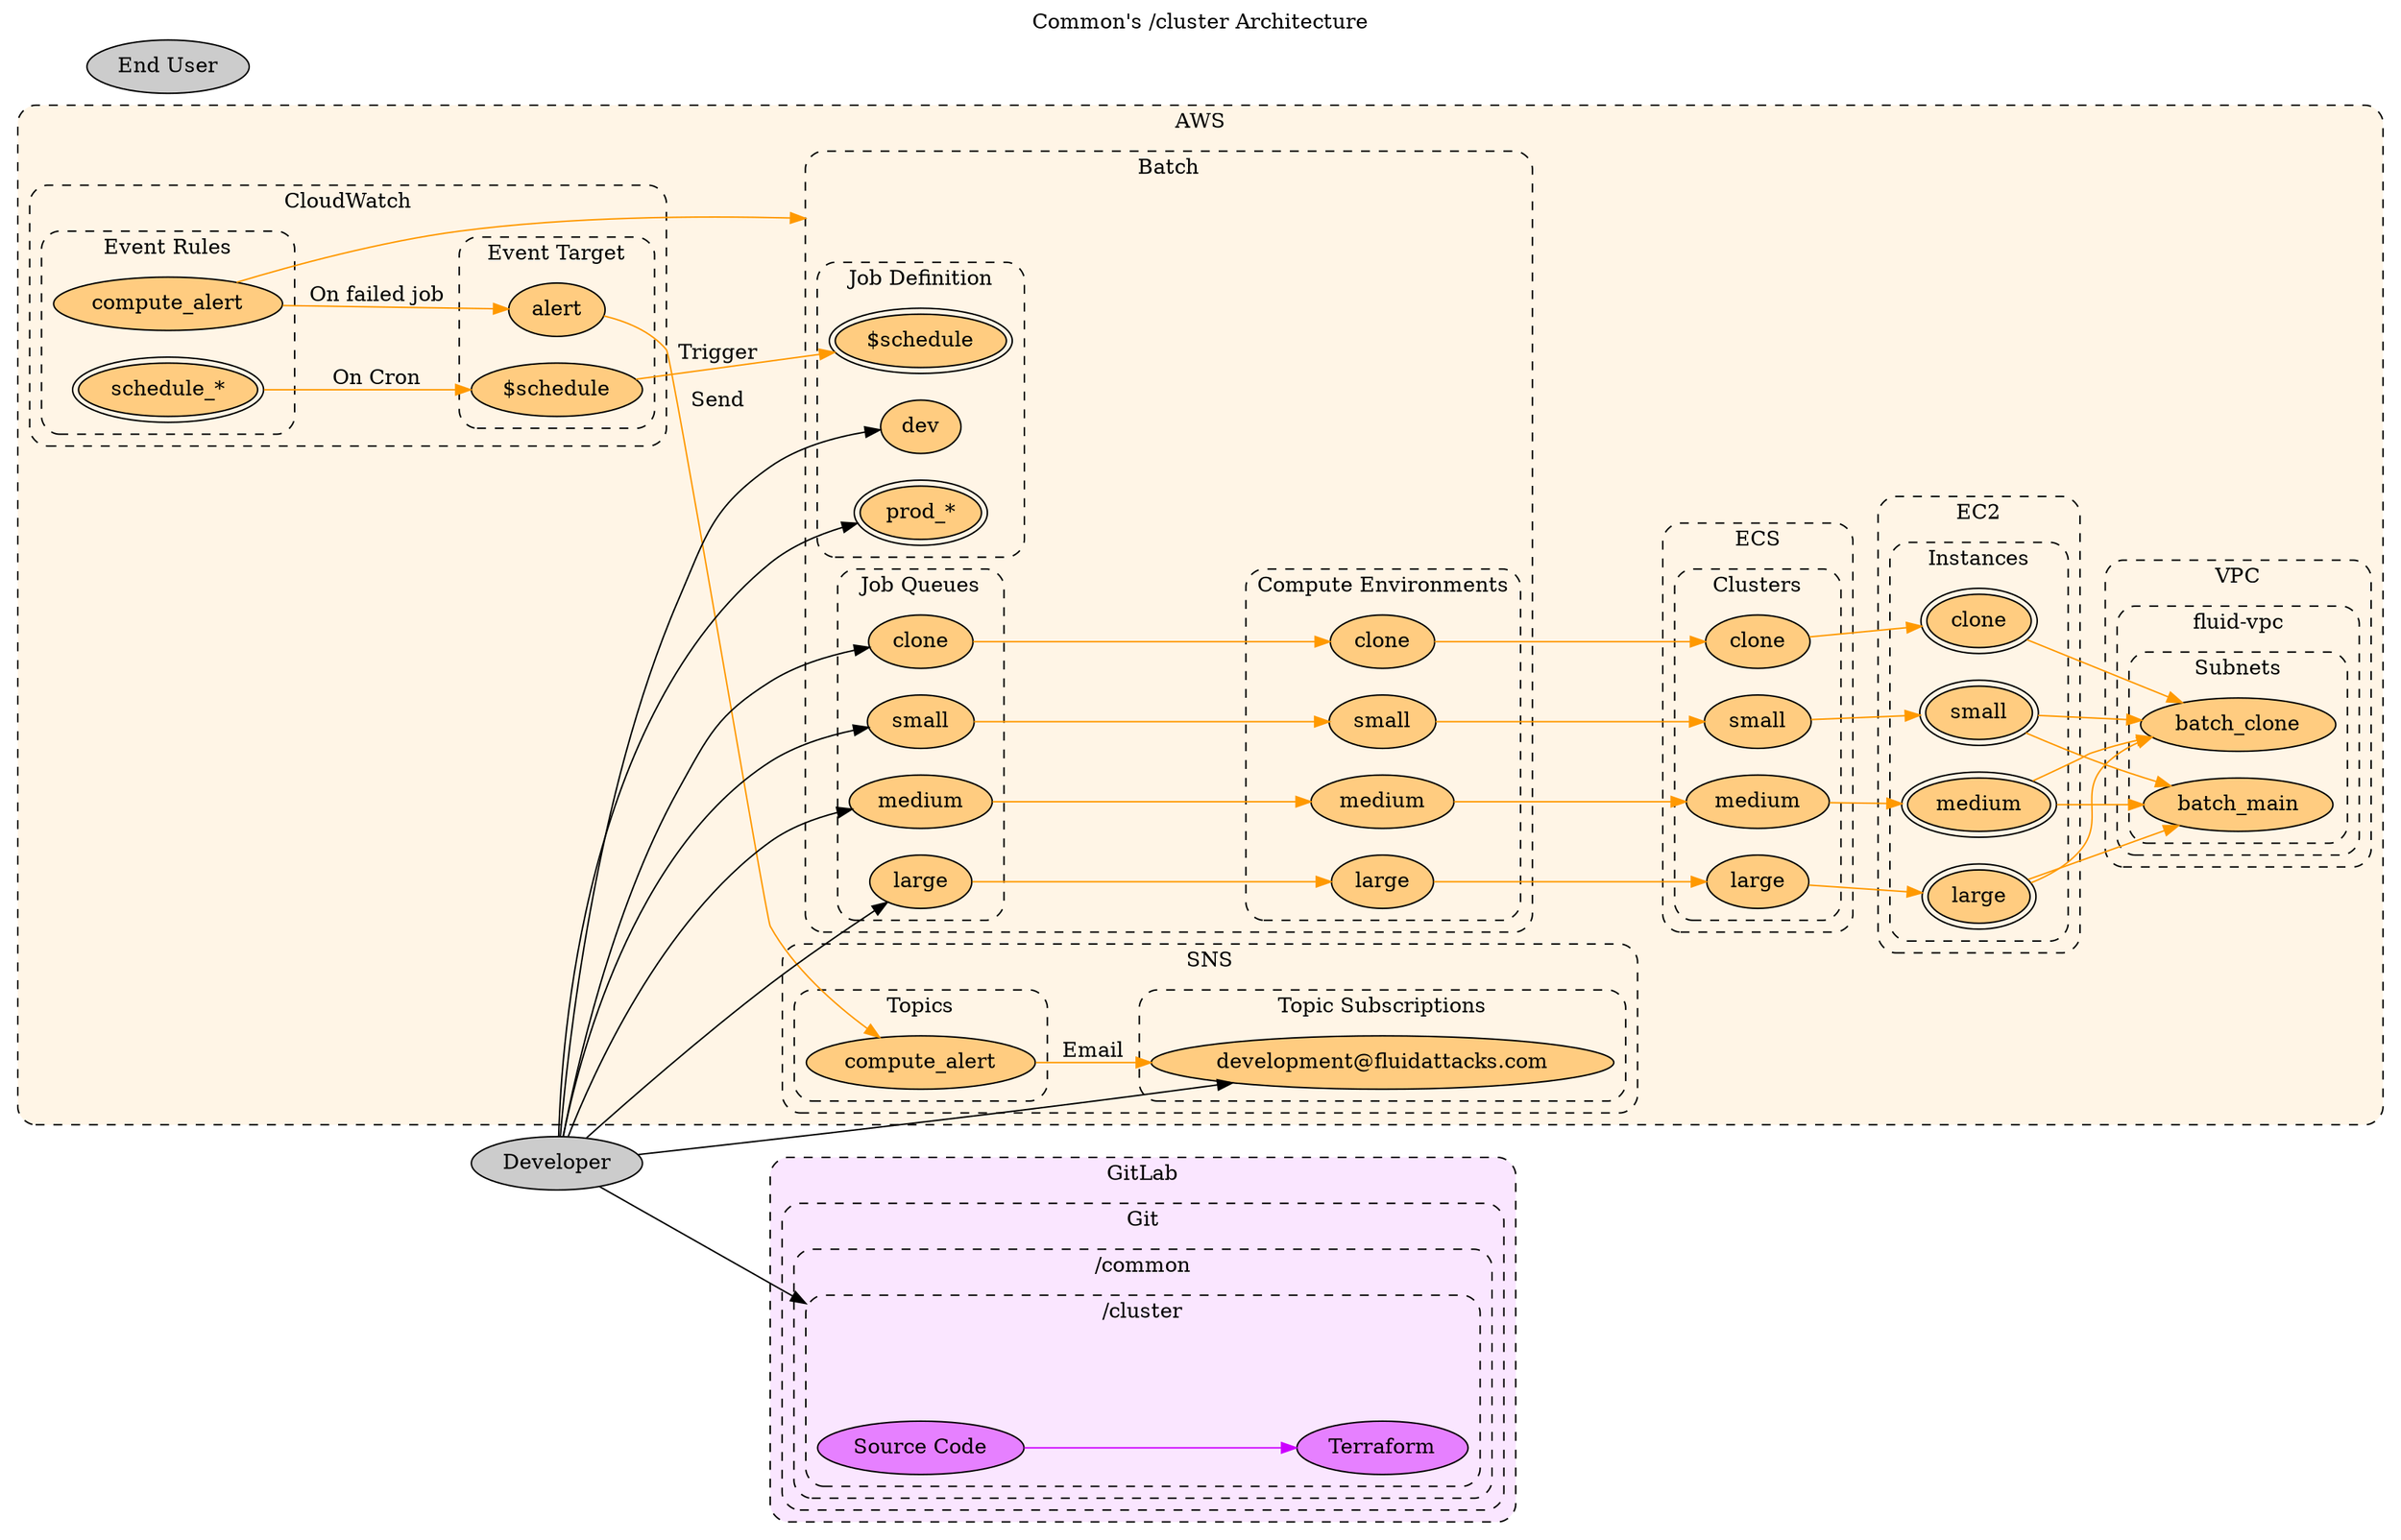 // SPDX-FileCopyrightText: 2022 Fluid Attacks <development@fluidattacks.com>
//
// SPDX-License-Identifier: MPL-2.0

digraph common {
  label="Common's /cluster Architecture"
  labelloc="t"
  compound="true"
  rankdir="LR"
  scale="scalexy"

  node[style="filled"]
  graph[style="dashed,rounded"]

  subgraph cluster_aws {
    label="AWS"
    bgcolor="0.1 0.1 1.0"
    node[fillcolor="0.1 0.5 1.0"]

    subgraph cluster_aws_batch {
      label="Batch"

      cluster_aws_batch[label="" style="invis"]

      subgraph cluster_aws_batch_compute_envs {
        label="Compute Environments"

        aws_batch_compute_envs_small[label="small"]
        aws_batch_compute_envs_medium[label="medium"]
        aws_batch_compute_envs_large[label="large"]
        aws_batch_compute_envs_clone[label="clone"]
      }

      subgraph cluster_aws_batch_job_definition {
        label="Job Definition"

        aws_batch_job_definition_dev[label="dev"]
        aws_batch_job_definition_schedules[label="$schedule" peripheries="2"]
        aws_batch_job_definition_prod[label="prod_*" peripheries="2"]
      }

      subgraph cluster_aws_batch_job_queues {
        label="Job Queues"

        aws_batch_job_queues_small[label="small"]
        aws_batch_job_queues_medium[label="medium"]
        aws_batch_job_queues_large[label="large"]
        aws_batch_job_queues_clone[label="clone"]
      }
    }

    subgraph cluster_aws_cloudwatch {
      label="CloudWatch"

      subgraph cluster_aws_cloudwatch_event_rules {
        label="Event Rules"

        aws_cloudwatch_event_rules_compute_alert[label="compute_alert"]
        aws_cloudwatch_event_rules_schedule[label="schedule_*" peripheries="2"]
      }

      subgraph cluster_aws_cloudwatch_event_target {
        label="Event Target"

        aws_cloudwatch_event_target_alert[label="alert"]
        aws_cloudwatch_event_target_schedule[label="$schedule"]
      }
    }

    subgraph cluster_aws_ec2 {
      label="EC2"

      subgraph cluster_aws_ec2_instances {
        label="Instances"

        aws_ec2_instances_small[label="small" peripheries="2"]
        aws_ec2_instances_medium[label="medium" peripheries="2"]
        aws_ec2_instances_large[label="large" peripheries="2"]
        aws_ec2_instances_clone[label="clone" peripheries="2"]
      }
    }

    subgraph cluster_aws_ecs {
      label="ECS"

      subgraph cluster_aws_ecs_clusters {
        label="Clusters"

        aws_ecs_clusters_small[label="small"]
        aws_ecs_clusters_medium[label="medium"]
        aws_ecs_clusters_large[label="large"]
        aws_ecs_clusters_clone[label="clone"]
      }
    }

    subgraph cluster_aws_sns {
      label="SNS"

      subgraph cluster_aws_sns_topics {
        label="Topics"

        aws_sns_topics_compute_alert[label="compute_alert"]
      }

      subgraph cluster_aws_sns_topic_subscriptions {
        label="Topic Subscriptions"

        aws_sns_topic_subscription_compute_alert[label="development@fluidattacks.com"]
      }
    }

    subgraph cluster_aws_vpc {
      label="VPC"

      subgraph cluster_aws_vpc_fluid_vpc {
        label="fluid-vpc"

        subgraph cluster_aws_vpc_fluid_vpc_subnets {
          label="Subnets"

          cluster_aws_vpc_fluid_vpc_subnets_batch_clone[label="batch_clone"]
          cluster_aws_vpc_fluid_vpc_subnets_batch_main[label="batch_main"]
        }
      }
    }
  }

  subgraph cluster_cloudflare {
    label="Cloudflare"
    bgcolor="0.6 0.1 1.0"
    node[fillcolor="0.6 0.5 1.0"]
  }

  subgraph cluster_gitlab {
    label="GitLab"
    bgcolor="0.8 0.1 1.0"
    node[fillcolor="0.8 0.5 1.0"]

    subgraph cluster_gitlab_git {
      label="Git"

      subgraph cluster_gitlab_git_common {
        label="/common"

        subgraph cluster_gitlab_git_common_compute {
          label="/cluster"

          cluster_gitlab_git_common_compute[label="" style="invis"]
          gitlab_git_common_compute[label="Source Code"]
          gitlab_git_common_compute_terraform[label="Terraform"]
        }
      }
    }
  }

  edge[color="0.1 1.0 1.0"]
  aws_batch_job_queues_small -> aws_batch_compute_envs_small[]
  aws_batch_compute_envs_small -> aws_ecs_clusters_small[]
  aws_batch_compute_envs_medium -> aws_ecs_clusters_medium[]
  aws_batch_job_queues_medium -> aws_batch_compute_envs_medium[]
  aws_batch_job_queues_large -> aws_batch_compute_envs_large[]
  aws_batch_job_queues_clone -> aws_batch_compute_envs_clone[]
  aws_batch_compute_envs_large -> aws_ecs_clusters_large[]
  aws_batch_compute_envs_clone -> aws_ecs_clusters_clone[]
  aws_cloudwatch_event_rules_compute_alert -> aws_cloudwatch_event_target_alert[label="On failed job"]
  aws_cloudwatch_event_rules_compute_alert -> cluster_aws_batch[lhead="cluster_aws_batch"]
  aws_cloudwatch_event_rules_schedule -> aws_cloudwatch_event_target_schedule[label="On Cron"]
  aws_cloudwatch_event_target_alert -> aws_sns_topics_compute_alert[label="Send"]
  aws_cloudwatch_event_target_schedule -> aws_batch_job_definition_schedules[label="Trigger"]
  aws_ec2_instances_clone -> cluster_aws_vpc_fluid_vpc_subnets_batch_clone[]
  aws_ec2_instances_small -> cluster_aws_vpc_fluid_vpc_subnets_batch_main[]
  aws_ec2_instances_small -> cluster_aws_vpc_fluid_vpc_subnets_batch_clone[]
  aws_ec2_instances_medium -> cluster_aws_vpc_fluid_vpc_subnets_batch_main[]
  aws_ec2_instances_medium -> cluster_aws_vpc_fluid_vpc_subnets_batch_clone[]
  aws_ec2_instances_large -> cluster_aws_vpc_fluid_vpc_subnets_batch_main[]
  aws_ec2_instances_large -> cluster_aws_vpc_fluid_vpc_subnets_batch_clone[]
  aws_ecs_clusters_small -> aws_ec2_instances_small[]
  aws_ecs_clusters_medium -> aws_ec2_instances_medium[]
  aws_ecs_clusters_large -> aws_ec2_instances_large[]
  aws_ecs_clusters_clone -> aws_ec2_instances_clone[]
  aws_sns_topics_compute_alert -> aws_sns_topic_subscription_compute_alert[label="Email"]

  edge[color="0.6 1.0 1.0"]

  edge[color="0.8 1.0 1.0"]
  gitlab_git_common_compute -> gitlab_git_common_compute_terraform[]

  node[fillcolor="0.0 0.0 0.8"]
  customer[label="End User"]
  developer[label="Developer"]

  edge[color="0.0 0.0 0.0"]
  developer -> aws_batch_job_definition_dev[]
  developer -> aws_batch_job_definition_prod[]
  developer -> aws_sns_topic_subscription_compute_alert[]
  developer -> aws_batch_job_queues_clone[]
  developer -> aws_batch_job_queues_small[]
  developer -> aws_batch_job_queues_medium[]
  developer -> aws_batch_job_queues_large[]
  developer -> cluster_gitlab_git_common_compute[lhead="cluster_gitlab_git_common_compute"]
}
